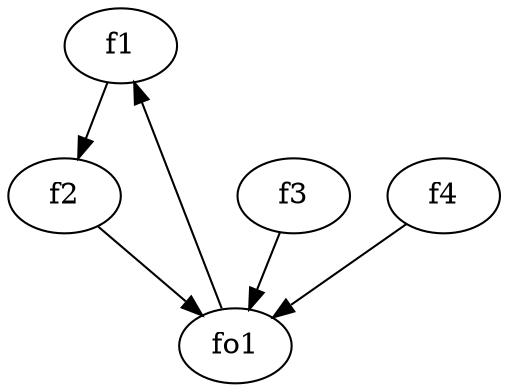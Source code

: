 strict digraph  {
f1;
f2;
f3;
f4;
fo1;
f1 -> f2  [weight=2];
f2 -> fo1  [weight=2];
f3 -> fo1  [weight=2];
f4 -> fo1  [weight=2];
fo1 -> f1  [weight=2];
}
